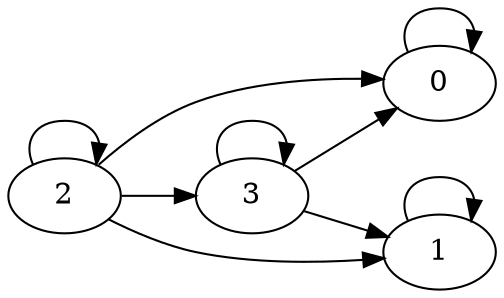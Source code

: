 digraph sample{
	graph [rankdir = LR];
0 -> 0;
1 -> 1;
2 -> 0;
2 -> 1;
2 -> 2;
2 -> 3;
3 -> 0;
3 -> 1;
3 -> 3;
}
